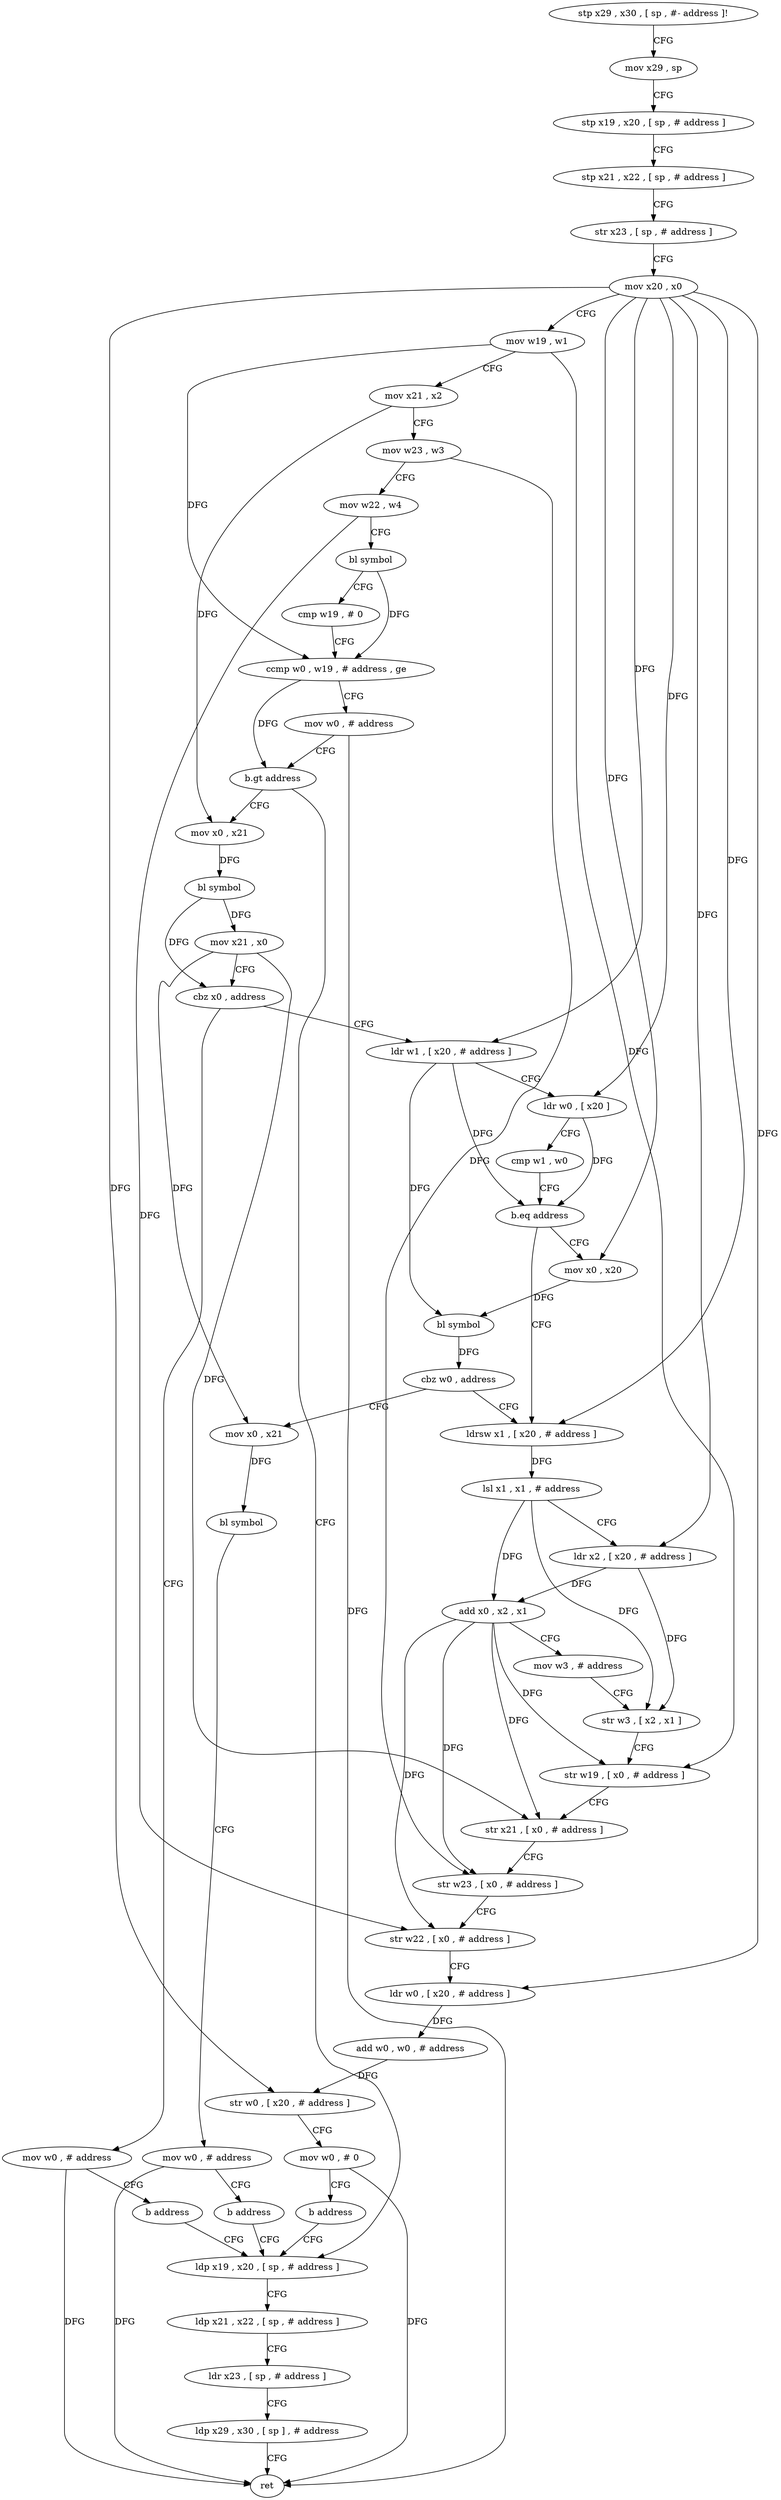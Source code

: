 digraph "func" {
"202872" [label = "stp x29 , x30 , [ sp , #- address ]!" ]
"202876" [label = "mov x29 , sp" ]
"202880" [label = "stp x19 , x20 , [ sp , # address ]" ]
"202884" [label = "stp x21 , x22 , [ sp , # address ]" ]
"202888" [label = "str x23 , [ sp , # address ]" ]
"202892" [label = "mov x20 , x0" ]
"202896" [label = "mov w19 , w1" ]
"202900" [label = "mov x21 , x2" ]
"202904" [label = "mov w23 , w3" ]
"202908" [label = "mov w22 , w4" ]
"202912" [label = "bl symbol" ]
"202916" [label = "cmp w19 , # 0" ]
"202920" [label = "ccmp w0 , w19 , # address , ge" ]
"202924" [label = "mov w0 , # address" ]
"202928" [label = "b.gt address" ]
"202952" [label = "mov x0 , x21" ]
"202932" [label = "ldp x19 , x20 , [ sp , # address ]" ]
"202956" [label = "bl symbol" ]
"202960" [label = "mov x21 , x0" ]
"202964" [label = "cbz x0 , address" ]
"203072" [label = "mov w0 , # address" ]
"202968" [label = "ldr w1 , [ x20 , # address ]" ]
"202936" [label = "ldp x21 , x22 , [ sp , # address ]" ]
"202940" [label = "ldr x23 , [ sp , # address ]" ]
"202944" [label = "ldp x29 , x30 , [ sp ] , # address" ]
"202948" [label = "ret" ]
"203076" [label = "b address" ]
"202972" [label = "ldr w0 , [ x20 ]" ]
"202976" [label = "cmp w1 , w0" ]
"202980" [label = "b.eq address" ]
"203044" [label = "mov x0 , x20" ]
"202984" [label = "ldrsw x1 , [ x20 , # address ]" ]
"203048" [label = "bl symbol" ]
"203052" [label = "cbz w0 , address" ]
"203056" [label = "mov x0 , x21" ]
"202988" [label = "lsl x1 , x1 , # address" ]
"202992" [label = "ldr x2 , [ x20 , # address ]" ]
"202996" [label = "add x0 , x2 , x1" ]
"203000" [label = "mov w3 , # address" ]
"203004" [label = "str w3 , [ x2 , x1 ]" ]
"203008" [label = "str w19 , [ x0 , # address ]" ]
"203012" [label = "str x21 , [ x0 , # address ]" ]
"203016" [label = "str w23 , [ x0 , # address ]" ]
"203020" [label = "str w22 , [ x0 , # address ]" ]
"203024" [label = "ldr w0 , [ x20 , # address ]" ]
"203028" [label = "add w0 , w0 , # address" ]
"203032" [label = "str w0 , [ x20 , # address ]" ]
"203036" [label = "mov w0 , # 0" ]
"203040" [label = "b address" ]
"203060" [label = "bl symbol" ]
"203064" [label = "mov w0 , # address" ]
"203068" [label = "b address" ]
"202872" -> "202876" [ label = "CFG" ]
"202876" -> "202880" [ label = "CFG" ]
"202880" -> "202884" [ label = "CFG" ]
"202884" -> "202888" [ label = "CFG" ]
"202888" -> "202892" [ label = "CFG" ]
"202892" -> "202896" [ label = "CFG" ]
"202892" -> "202968" [ label = "DFG" ]
"202892" -> "202972" [ label = "DFG" ]
"202892" -> "203044" [ label = "DFG" ]
"202892" -> "202984" [ label = "DFG" ]
"202892" -> "202992" [ label = "DFG" ]
"202892" -> "203024" [ label = "DFG" ]
"202892" -> "203032" [ label = "DFG" ]
"202896" -> "202900" [ label = "CFG" ]
"202896" -> "202920" [ label = "DFG" ]
"202896" -> "203008" [ label = "DFG" ]
"202900" -> "202904" [ label = "CFG" ]
"202900" -> "202952" [ label = "DFG" ]
"202904" -> "202908" [ label = "CFG" ]
"202904" -> "203016" [ label = "DFG" ]
"202908" -> "202912" [ label = "CFG" ]
"202908" -> "203020" [ label = "DFG" ]
"202912" -> "202916" [ label = "CFG" ]
"202912" -> "202920" [ label = "DFG" ]
"202916" -> "202920" [ label = "CFG" ]
"202920" -> "202924" [ label = "CFG" ]
"202920" -> "202928" [ label = "DFG" ]
"202924" -> "202928" [ label = "CFG" ]
"202924" -> "202948" [ label = "DFG" ]
"202928" -> "202952" [ label = "CFG" ]
"202928" -> "202932" [ label = "CFG" ]
"202952" -> "202956" [ label = "DFG" ]
"202932" -> "202936" [ label = "CFG" ]
"202956" -> "202960" [ label = "DFG" ]
"202956" -> "202964" [ label = "DFG" ]
"202960" -> "202964" [ label = "CFG" ]
"202960" -> "203012" [ label = "DFG" ]
"202960" -> "203056" [ label = "DFG" ]
"202964" -> "203072" [ label = "CFG" ]
"202964" -> "202968" [ label = "CFG" ]
"203072" -> "203076" [ label = "CFG" ]
"203072" -> "202948" [ label = "DFG" ]
"202968" -> "202972" [ label = "CFG" ]
"202968" -> "202980" [ label = "DFG" ]
"202968" -> "203048" [ label = "DFG" ]
"202936" -> "202940" [ label = "CFG" ]
"202940" -> "202944" [ label = "CFG" ]
"202944" -> "202948" [ label = "CFG" ]
"203076" -> "202932" [ label = "CFG" ]
"202972" -> "202976" [ label = "CFG" ]
"202972" -> "202980" [ label = "DFG" ]
"202976" -> "202980" [ label = "CFG" ]
"202980" -> "203044" [ label = "CFG" ]
"202980" -> "202984" [ label = "CFG" ]
"203044" -> "203048" [ label = "DFG" ]
"202984" -> "202988" [ label = "DFG" ]
"203048" -> "203052" [ label = "DFG" ]
"203052" -> "202984" [ label = "CFG" ]
"203052" -> "203056" [ label = "CFG" ]
"203056" -> "203060" [ label = "DFG" ]
"202988" -> "202992" [ label = "CFG" ]
"202988" -> "202996" [ label = "DFG" ]
"202988" -> "203004" [ label = "DFG" ]
"202992" -> "202996" [ label = "DFG" ]
"202992" -> "203004" [ label = "DFG" ]
"202996" -> "203000" [ label = "CFG" ]
"202996" -> "203008" [ label = "DFG" ]
"202996" -> "203012" [ label = "DFG" ]
"202996" -> "203016" [ label = "DFG" ]
"202996" -> "203020" [ label = "DFG" ]
"203000" -> "203004" [ label = "CFG" ]
"203004" -> "203008" [ label = "CFG" ]
"203008" -> "203012" [ label = "CFG" ]
"203012" -> "203016" [ label = "CFG" ]
"203016" -> "203020" [ label = "CFG" ]
"203020" -> "203024" [ label = "CFG" ]
"203024" -> "203028" [ label = "DFG" ]
"203028" -> "203032" [ label = "DFG" ]
"203032" -> "203036" [ label = "CFG" ]
"203036" -> "203040" [ label = "CFG" ]
"203036" -> "202948" [ label = "DFG" ]
"203040" -> "202932" [ label = "CFG" ]
"203060" -> "203064" [ label = "CFG" ]
"203064" -> "203068" [ label = "CFG" ]
"203064" -> "202948" [ label = "DFG" ]
"203068" -> "202932" [ label = "CFG" ]
}
